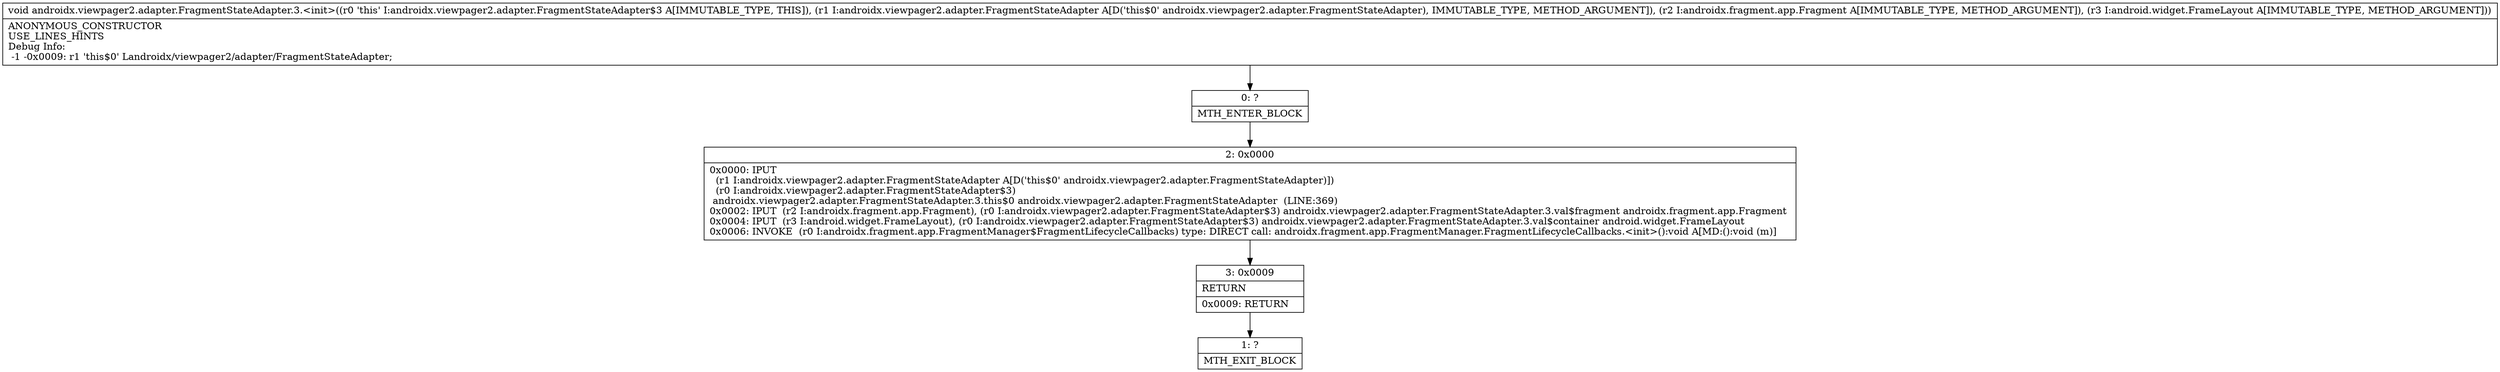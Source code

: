 digraph "CFG forandroidx.viewpager2.adapter.FragmentStateAdapter.3.\<init\>(Landroidx\/viewpager2\/adapter\/FragmentStateAdapter;Landroidx\/fragment\/app\/Fragment;Landroid\/widget\/FrameLayout;)V" {
Node_0 [shape=record,label="{0\:\ ?|MTH_ENTER_BLOCK\l}"];
Node_2 [shape=record,label="{2\:\ 0x0000|0x0000: IPUT  \l  (r1 I:androidx.viewpager2.adapter.FragmentStateAdapter A[D('this$0' androidx.viewpager2.adapter.FragmentStateAdapter)])\l  (r0 I:androidx.viewpager2.adapter.FragmentStateAdapter$3)\l androidx.viewpager2.adapter.FragmentStateAdapter.3.this$0 androidx.viewpager2.adapter.FragmentStateAdapter  (LINE:369)\l0x0002: IPUT  (r2 I:androidx.fragment.app.Fragment), (r0 I:androidx.viewpager2.adapter.FragmentStateAdapter$3) androidx.viewpager2.adapter.FragmentStateAdapter.3.val$fragment androidx.fragment.app.Fragment \l0x0004: IPUT  (r3 I:android.widget.FrameLayout), (r0 I:androidx.viewpager2.adapter.FragmentStateAdapter$3) androidx.viewpager2.adapter.FragmentStateAdapter.3.val$container android.widget.FrameLayout \l0x0006: INVOKE  (r0 I:androidx.fragment.app.FragmentManager$FragmentLifecycleCallbacks) type: DIRECT call: androidx.fragment.app.FragmentManager.FragmentLifecycleCallbacks.\<init\>():void A[MD:():void (m)]\l}"];
Node_3 [shape=record,label="{3\:\ 0x0009|RETURN\l|0x0009: RETURN   \l}"];
Node_1 [shape=record,label="{1\:\ ?|MTH_EXIT_BLOCK\l}"];
MethodNode[shape=record,label="{void androidx.viewpager2.adapter.FragmentStateAdapter.3.\<init\>((r0 'this' I:androidx.viewpager2.adapter.FragmentStateAdapter$3 A[IMMUTABLE_TYPE, THIS]), (r1 I:androidx.viewpager2.adapter.FragmentStateAdapter A[D('this$0' androidx.viewpager2.adapter.FragmentStateAdapter), IMMUTABLE_TYPE, METHOD_ARGUMENT]), (r2 I:androidx.fragment.app.Fragment A[IMMUTABLE_TYPE, METHOD_ARGUMENT]), (r3 I:android.widget.FrameLayout A[IMMUTABLE_TYPE, METHOD_ARGUMENT]))  | ANONYMOUS_CONSTRUCTOR\lUSE_LINES_HINTS\lDebug Info:\l  \-1 \-0x0009: r1 'this$0' Landroidx\/viewpager2\/adapter\/FragmentStateAdapter;\l}"];
MethodNode -> Node_0;Node_0 -> Node_2;
Node_2 -> Node_3;
Node_3 -> Node_1;
}

